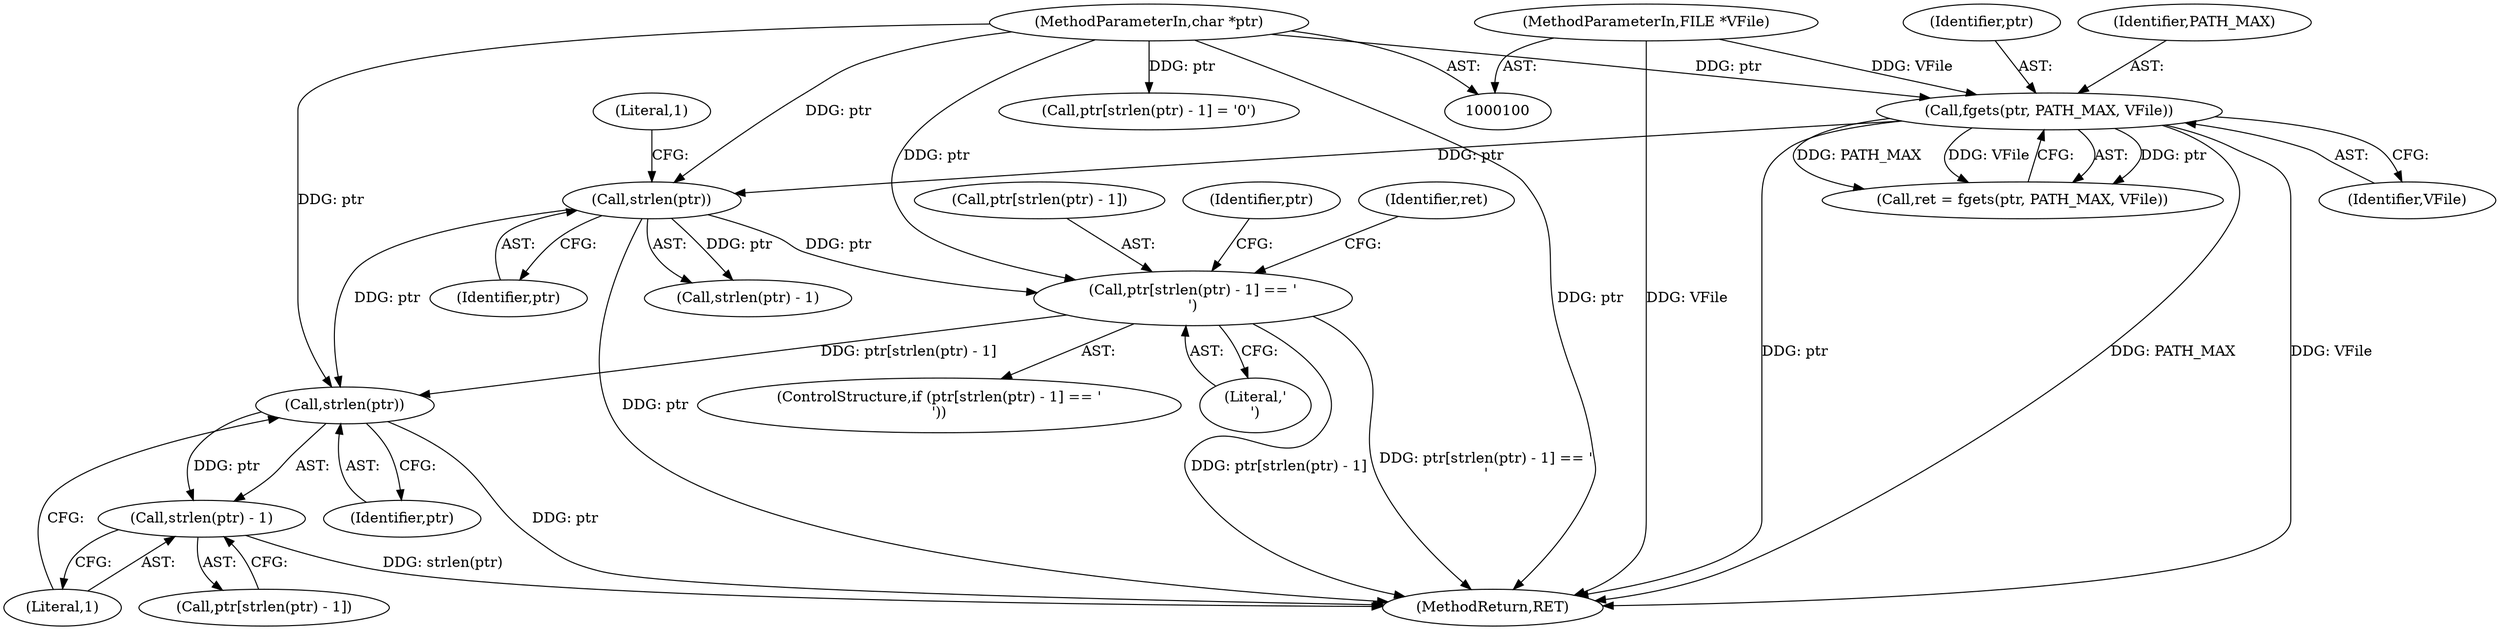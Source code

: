 digraph "1_tcpdump_9ba91381954ad325ea4fd26b9c65a8bd9a2a85b6@API" {
"1000117" [label="(Call,ptr[strlen(ptr) - 1] == '\n')"];
"1000121" [label="(Call,strlen(ptr))"];
"1000107" [label="(Call,fgets(ptr, PATH_MAX, VFile))"];
"1000102" [label="(MethodParameterIn,char *ptr)"];
"1000101" [label="(MethodParameterIn,FILE *VFile)"];
"1000129" [label="(Call,strlen(ptr))"];
"1000128" [label="(Call,strlen(ptr) - 1)"];
"1000123" [label="(Literal,1)"];
"1000131" [label="(Literal,1)"];
"1000117" [label="(Call,ptr[strlen(ptr) - 1] == '\n')"];
"1000102" [label="(MethodParameterIn,char *ptr)"];
"1000118" [label="(Call,ptr[strlen(ptr) - 1])"];
"1000120" [label="(Call,strlen(ptr) - 1)"];
"1000101" [label="(MethodParameterIn,FILE *VFile)"];
"1000125" [label="(Call,ptr[strlen(ptr) - 1] = '\0')"];
"1000130" [label="(Identifier,ptr)"];
"1000121" [label="(Call,strlen(ptr))"];
"1000127" [label="(Identifier,ptr)"];
"1000134" [label="(Identifier,ret)"];
"1000128" [label="(Call,strlen(ptr) - 1)"];
"1000126" [label="(Call,ptr[strlen(ptr) - 1])"];
"1000135" [label="(MethodReturn,RET)"];
"1000110" [label="(Identifier,VFile)"];
"1000109" [label="(Identifier,PATH_MAX)"];
"1000122" [label="(Identifier,ptr)"];
"1000105" [label="(Call,ret = fgets(ptr, PATH_MAX, VFile))"];
"1000116" [label="(ControlStructure,if (ptr[strlen(ptr) - 1] == '\n'))"];
"1000107" [label="(Call,fgets(ptr, PATH_MAX, VFile))"];
"1000108" [label="(Identifier,ptr)"];
"1000129" [label="(Call,strlen(ptr))"];
"1000124" [label="(Literal,'\n')"];
"1000117" -> "1000116"  [label="AST: "];
"1000117" -> "1000124"  [label="CFG: "];
"1000118" -> "1000117"  [label="AST: "];
"1000124" -> "1000117"  [label="AST: "];
"1000127" -> "1000117"  [label="CFG: "];
"1000134" -> "1000117"  [label="CFG: "];
"1000117" -> "1000135"  [label="DDG: ptr[strlen(ptr) - 1] == '\n'"];
"1000117" -> "1000135"  [label="DDG: ptr[strlen(ptr) - 1]"];
"1000121" -> "1000117"  [label="DDG: ptr"];
"1000102" -> "1000117"  [label="DDG: ptr"];
"1000117" -> "1000129"  [label="DDG: ptr[strlen(ptr) - 1]"];
"1000121" -> "1000120"  [label="AST: "];
"1000121" -> "1000122"  [label="CFG: "];
"1000122" -> "1000121"  [label="AST: "];
"1000123" -> "1000121"  [label="CFG: "];
"1000121" -> "1000135"  [label="DDG: ptr"];
"1000121" -> "1000120"  [label="DDG: ptr"];
"1000107" -> "1000121"  [label="DDG: ptr"];
"1000102" -> "1000121"  [label="DDG: ptr"];
"1000121" -> "1000129"  [label="DDG: ptr"];
"1000107" -> "1000105"  [label="AST: "];
"1000107" -> "1000110"  [label="CFG: "];
"1000108" -> "1000107"  [label="AST: "];
"1000109" -> "1000107"  [label="AST: "];
"1000110" -> "1000107"  [label="AST: "];
"1000105" -> "1000107"  [label="CFG: "];
"1000107" -> "1000135"  [label="DDG: ptr"];
"1000107" -> "1000135"  [label="DDG: PATH_MAX"];
"1000107" -> "1000135"  [label="DDG: VFile"];
"1000107" -> "1000105"  [label="DDG: ptr"];
"1000107" -> "1000105"  [label="DDG: PATH_MAX"];
"1000107" -> "1000105"  [label="DDG: VFile"];
"1000102" -> "1000107"  [label="DDG: ptr"];
"1000101" -> "1000107"  [label="DDG: VFile"];
"1000102" -> "1000100"  [label="AST: "];
"1000102" -> "1000135"  [label="DDG: ptr"];
"1000102" -> "1000125"  [label="DDG: ptr"];
"1000102" -> "1000129"  [label="DDG: ptr"];
"1000101" -> "1000100"  [label="AST: "];
"1000101" -> "1000135"  [label="DDG: VFile"];
"1000129" -> "1000128"  [label="AST: "];
"1000129" -> "1000130"  [label="CFG: "];
"1000130" -> "1000129"  [label="AST: "];
"1000131" -> "1000129"  [label="CFG: "];
"1000129" -> "1000135"  [label="DDG: ptr"];
"1000129" -> "1000128"  [label="DDG: ptr"];
"1000128" -> "1000126"  [label="AST: "];
"1000128" -> "1000131"  [label="CFG: "];
"1000131" -> "1000128"  [label="AST: "];
"1000126" -> "1000128"  [label="CFG: "];
"1000128" -> "1000135"  [label="DDG: strlen(ptr)"];
}
